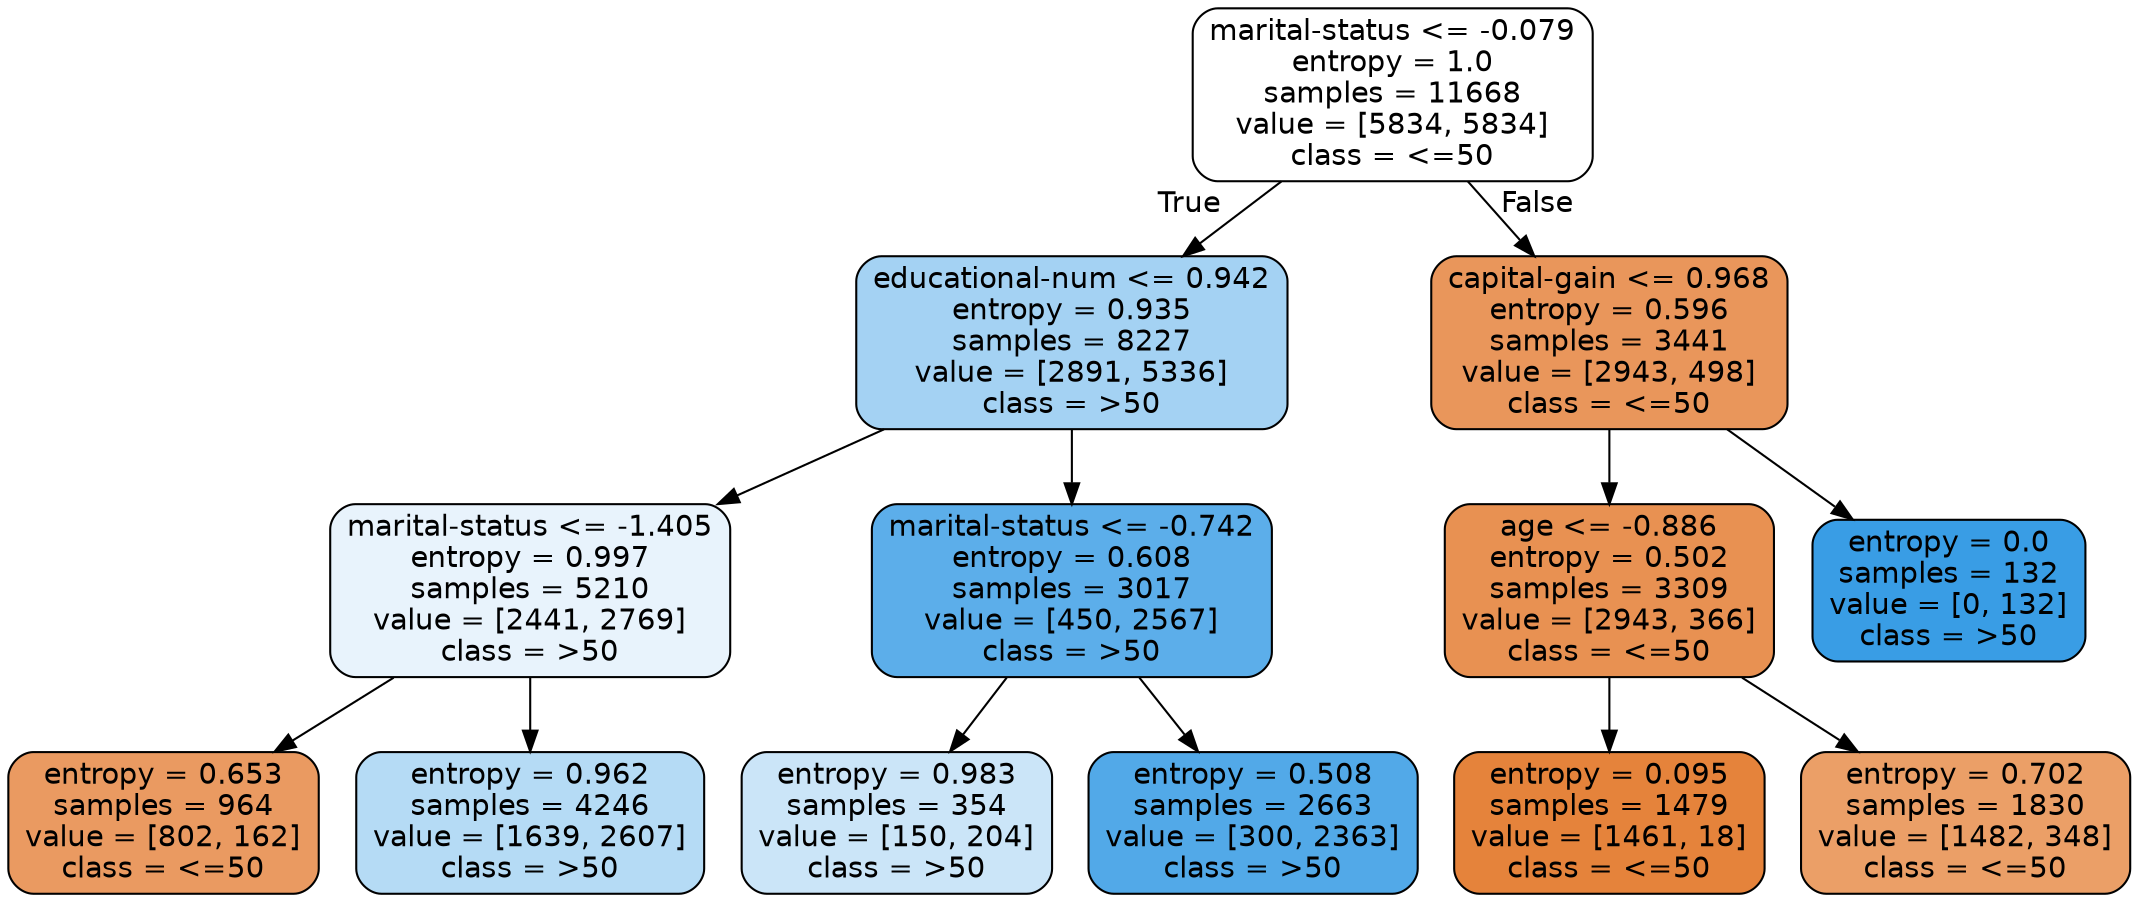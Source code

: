 digraph Tree {
node [shape=box, style="filled, rounded", color="black", fontname=helvetica] ;
edge [fontname=helvetica] ;
0 [label="marital-status <= -0.079\nentropy = 1.0\nsamples = 11668\nvalue = [5834, 5834]\nclass = <=50", fillcolor="#ffffff"] ;
1 [label="educational-num <= 0.942\nentropy = 0.935\nsamples = 8227\nvalue = [2891, 5336]\nclass = >50", fillcolor="#a4d2f3"] ;
0 -> 1 [labeldistance=2.5, labelangle=45, headlabel="True"] ;
2 [label="marital-status <= -1.405\nentropy = 0.997\nsamples = 5210\nvalue = [2441, 2769]\nclass = >50", fillcolor="#e8f3fc"] ;
1 -> 2 ;
3 [label="entropy = 0.653\nsamples = 964\nvalue = [802, 162]\nclass = <=50", fillcolor="#ea9a61"] ;
2 -> 3 ;
4 [label="entropy = 0.962\nsamples = 4246\nvalue = [1639, 2607]\nclass = >50", fillcolor="#b5dbf5"] ;
2 -> 4 ;
5 [label="marital-status <= -0.742\nentropy = 0.608\nsamples = 3017\nvalue = [450, 2567]\nclass = >50", fillcolor="#5caeea"] ;
1 -> 5 ;
6 [label="entropy = 0.983\nsamples = 354\nvalue = [150, 204]\nclass = >50", fillcolor="#cbe5f8"] ;
5 -> 6 ;
7 [label="entropy = 0.508\nsamples = 2663\nvalue = [300, 2363]\nclass = >50", fillcolor="#52a9e8"] ;
5 -> 7 ;
8 [label="capital-gain <= 0.968\nentropy = 0.596\nsamples = 3441\nvalue = [2943, 498]\nclass = <=50", fillcolor="#e9965b"] ;
0 -> 8 [labeldistance=2.5, labelangle=-45, headlabel="False"] ;
9 [label="age <= -0.886\nentropy = 0.502\nsamples = 3309\nvalue = [2943, 366]\nclass = <=50", fillcolor="#e89152"] ;
8 -> 9 ;
10 [label="entropy = 0.095\nsamples = 1479\nvalue = [1461, 18]\nclass = <=50", fillcolor="#e5833b"] ;
9 -> 10 ;
11 [label="entropy = 0.702\nsamples = 1830\nvalue = [1482, 348]\nclass = <=50", fillcolor="#eb9f67"] ;
9 -> 11 ;
12 [label="entropy = 0.0\nsamples = 132\nvalue = [0, 132]\nclass = >50", fillcolor="#399de5"] ;
8 -> 12 ;
}